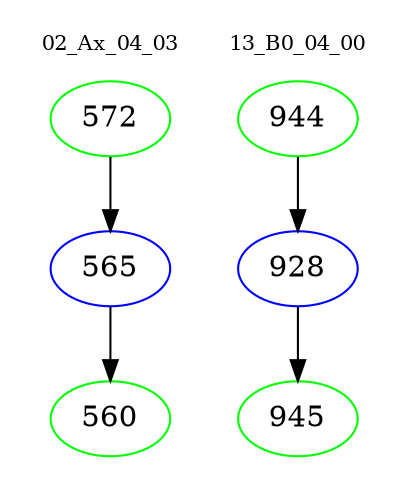 digraph{
subgraph cluster_0 {
color = white
label = "02_Ax_04_03";
fontsize=10;
T0_572 [label="572", color="green"]
T0_572 -> T0_565 [color="black"]
T0_565 [label="565", color="blue"]
T0_565 -> T0_560 [color="black"]
T0_560 [label="560", color="green"]
}
subgraph cluster_1 {
color = white
label = "13_B0_04_00";
fontsize=10;
T1_944 [label="944", color="green"]
T1_944 -> T1_928 [color="black"]
T1_928 [label="928", color="blue"]
T1_928 -> T1_945 [color="black"]
T1_945 [label="945", color="green"]
}
}
